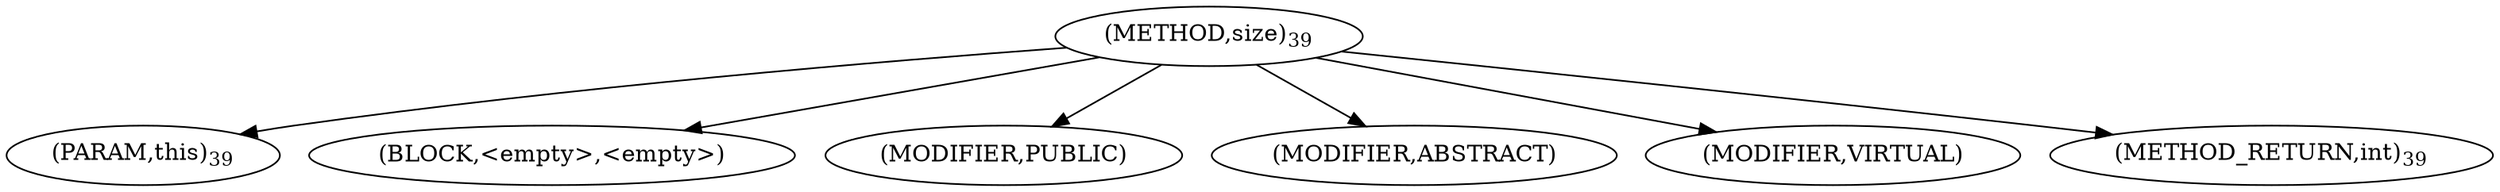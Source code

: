 digraph "size" {  
"15" [label = <(METHOD,size)<SUB>39</SUB>> ]
"16" [label = <(PARAM,this)<SUB>39</SUB>> ]
"17" [label = <(BLOCK,&lt;empty&gt;,&lt;empty&gt;)> ]
"18" [label = <(MODIFIER,PUBLIC)> ]
"19" [label = <(MODIFIER,ABSTRACT)> ]
"20" [label = <(MODIFIER,VIRTUAL)> ]
"21" [label = <(METHOD_RETURN,int)<SUB>39</SUB>> ]
  "15" -> "16" 
  "15" -> "17" 
  "15" -> "18" 
  "15" -> "19" 
  "15" -> "20" 
  "15" -> "21" 
}
